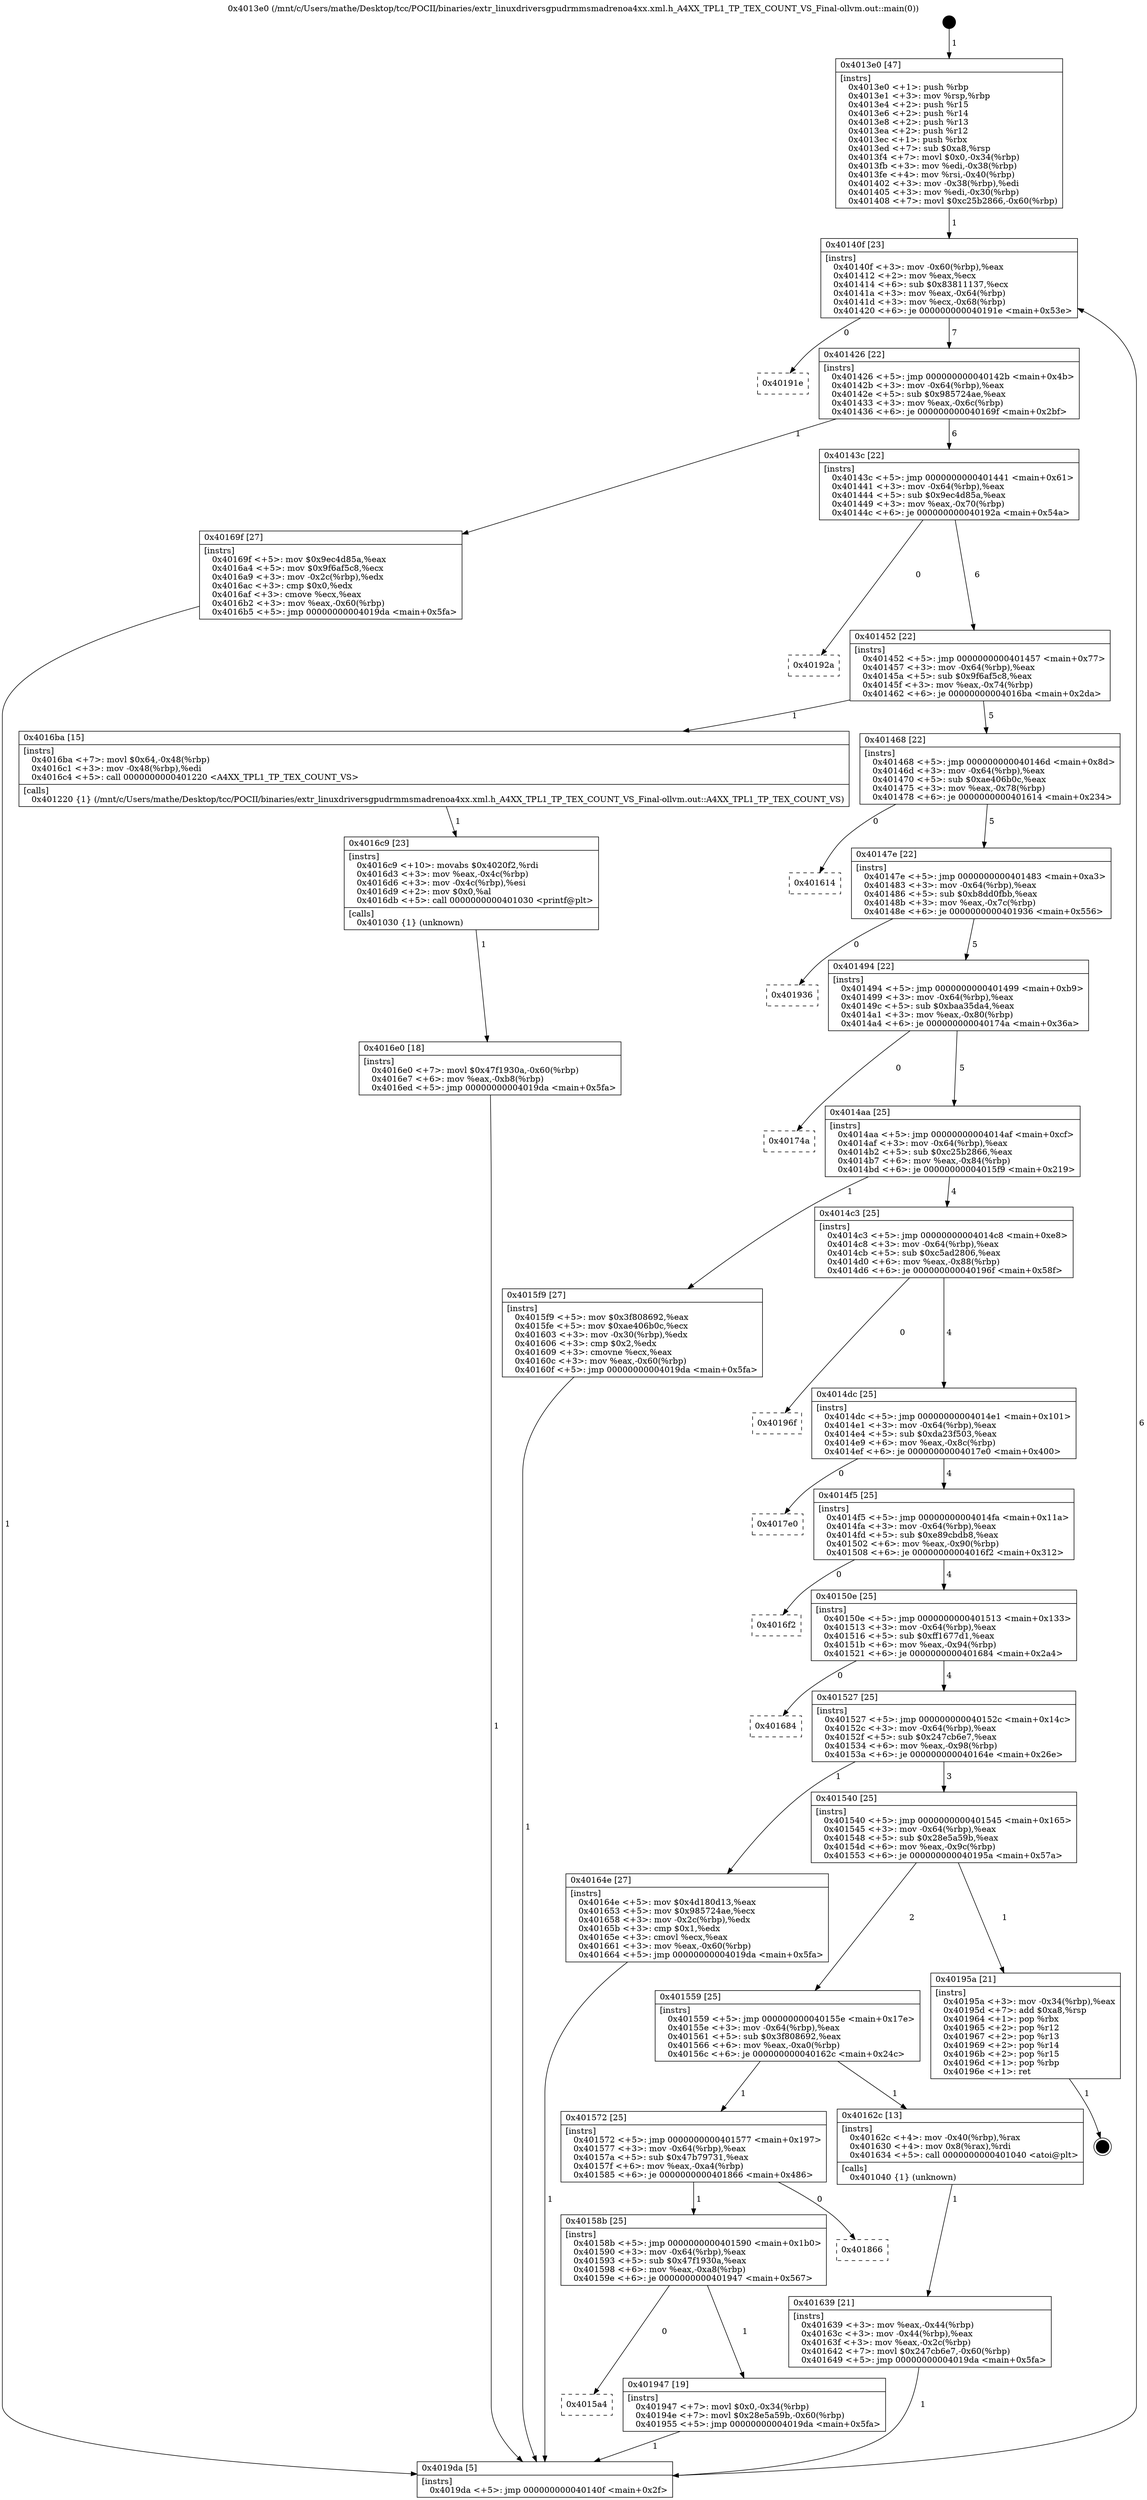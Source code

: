 digraph "0x4013e0" {
  label = "0x4013e0 (/mnt/c/Users/mathe/Desktop/tcc/POCII/binaries/extr_linuxdriversgpudrmmsmadrenoa4xx.xml.h_A4XX_TPL1_TP_TEX_COUNT_VS_Final-ollvm.out::main(0))"
  labelloc = "t"
  node[shape=record]

  Entry [label="",width=0.3,height=0.3,shape=circle,fillcolor=black,style=filled]
  "0x40140f" [label="{
     0x40140f [23]\l
     | [instrs]\l
     &nbsp;&nbsp;0x40140f \<+3\>: mov -0x60(%rbp),%eax\l
     &nbsp;&nbsp;0x401412 \<+2\>: mov %eax,%ecx\l
     &nbsp;&nbsp;0x401414 \<+6\>: sub $0x83811137,%ecx\l
     &nbsp;&nbsp;0x40141a \<+3\>: mov %eax,-0x64(%rbp)\l
     &nbsp;&nbsp;0x40141d \<+3\>: mov %ecx,-0x68(%rbp)\l
     &nbsp;&nbsp;0x401420 \<+6\>: je 000000000040191e \<main+0x53e\>\l
  }"]
  "0x40191e" [label="{
     0x40191e\l
  }", style=dashed]
  "0x401426" [label="{
     0x401426 [22]\l
     | [instrs]\l
     &nbsp;&nbsp;0x401426 \<+5\>: jmp 000000000040142b \<main+0x4b\>\l
     &nbsp;&nbsp;0x40142b \<+3\>: mov -0x64(%rbp),%eax\l
     &nbsp;&nbsp;0x40142e \<+5\>: sub $0x985724ae,%eax\l
     &nbsp;&nbsp;0x401433 \<+3\>: mov %eax,-0x6c(%rbp)\l
     &nbsp;&nbsp;0x401436 \<+6\>: je 000000000040169f \<main+0x2bf\>\l
  }"]
  Exit [label="",width=0.3,height=0.3,shape=circle,fillcolor=black,style=filled,peripheries=2]
  "0x40169f" [label="{
     0x40169f [27]\l
     | [instrs]\l
     &nbsp;&nbsp;0x40169f \<+5\>: mov $0x9ec4d85a,%eax\l
     &nbsp;&nbsp;0x4016a4 \<+5\>: mov $0x9f6af5c8,%ecx\l
     &nbsp;&nbsp;0x4016a9 \<+3\>: mov -0x2c(%rbp),%edx\l
     &nbsp;&nbsp;0x4016ac \<+3\>: cmp $0x0,%edx\l
     &nbsp;&nbsp;0x4016af \<+3\>: cmove %ecx,%eax\l
     &nbsp;&nbsp;0x4016b2 \<+3\>: mov %eax,-0x60(%rbp)\l
     &nbsp;&nbsp;0x4016b5 \<+5\>: jmp 00000000004019da \<main+0x5fa\>\l
  }"]
  "0x40143c" [label="{
     0x40143c [22]\l
     | [instrs]\l
     &nbsp;&nbsp;0x40143c \<+5\>: jmp 0000000000401441 \<main+0x61\>\l
     &nbsp;&nbsp;0x401441 \<+3\>: mov -0x64(%rbp),%eax\l
     &nbsp;&nbsp;0x401444 \<+5\>: sub $0x9ec4d85a,%eax\l
     &nbsp;&nbsp;0x401449 \<+3\>: mov %eax,-0x70(%rbp)\l
     &nbsp;&nbsp;0x40144c \<+6\>: je 000000000040192a \<main+0x54a\>\l
  }"]
  "0x4015a4" [label="{
     0x4015a4\l
  }", style=dashed]
  "0x40192a" [label="{
     0x40192a\l
  }", style=dashed]
  "0x401452" [label="{
     0x401452 [22]\l
     | [instrs]\l
     &nbsp;&nbsp;0x401452 \<+5\>: jmp 0000000000401457 \<main+0x77\>\l
     &nbsp;&nbsp;0x401457 \<+3\>: mov -0x64(%rbp),%eax\l
     &nbsp;&nbsp;0x40145a \<+5\>: sub $0x9f6af5c8,%eax\l
     &nbsp;&nbsp;0x40145f \<+3\>: mov %eax,-0x74(%rbp)\l
     &nbsp;&nbsp;0x401462 \<+6\>: je 00000000004016ba \<main+0x2da\>\l
  }"]
  "0x401947" [label="{
     0x401947 [19]\l
     | [instrs]\l
     &nbsp;&nbsp;0x401947 \<+7\>: movl $0x0,-0x34(%rbp)\l
     &nbsp;&nbsp;0x40194e \<+7\>: movl $0x28e5a59b,-0x60(%rbp)\l
     &nbsp;&nbsp;0x401955 \<+5\>: jmp 00000000004019da \<main+0x5fa\>\l
  }"]
  "0x4016ba" [label="{
     0x4016ba [15]\l
     | [instrs]\l
     &nbsp;&nbsp;0x4016ba \<+7\>: movl $0x64,-0x48(%rbp)\l
     &nbsp;&nbsp;0x4016c1 \<+3\>: mov -0x48(%rbp),%edi\l
     &nbsp;&nbsp;0x4016c4 \<+5\>: call 0000000000401220 \<A4XX_TPL1_TP_TEX_COUNT_VS\>\l
     | [calls]\l
     &nbsp;&nbsp;0x401220 \{1\} (/mnt/c/Users/mathe/Desktop/tcc/POCII/binaries/extr_linuxdriversgpudrmmsmadrenoa4xx.xml.h_A4XX_TPL1_TP_TEX_COUNT_VS_Final-ollvm.out::A4XX_TPL1_TP_TEX_COUNT_VS)\l
  }"]
  "0x401468" [label="{
     0x401468 [22]\l
     | [instrs]\l
     &nbsp;&nbsp;0x401468 \<+5\>: jmp 000000000040146d \<main+0x8d\>\l
     &nbsp;&nbsp;0x40146d \<+3\>: mov -0x64(%rbp),%eax\l
     &nbsp;&nbsp;0x401470 \<+5\>: sub $0xae406b0c,%eax\l
     &nbsp;&nbsp;0x401475 \<+3\>: mov %eax,-0x78(%rbp)\l
     &nbsp;&nbsp;0x401478 \<+6\>: je 0000000000401614 \<main+0x234\>\l
  }"]
  "0x40158b" [label="{
     0x40158b [25]\l
     | [instrs]\l
     &nbsp;&nbsp;0x40158b \<+5\>: jmp 0000000000401590 \<main+0x1b0\>\l
     &nbsp;&nbsp;0x401590 \<+3\>: mov -0x64(%rbp),%eax\l
     &nbsp;&nbsp;0x401593 \<+5\>: sub $0x47f1930a,%eax\l
     &nbsp;&nbsp;0x401598 \<+6\>: mov %eax,-0xa8(%rbp)\l
     &nbsp;&nbsp;0x40159e \<+6\>: je 0000000000401947 \<main+0x567\>\l
  }"]
  "0x401614" [label="{
     0x401614\l
  }", style=dashed]
  "0x40147e" [label="{
     0x40147e [22]\l
     | [instrs]\l
     &nbsp;&nbsp;0x40147e \<+5\>: jmp 0000000000401483 \<main+0xa3\>\l
     &nbsp;&nbsp;0x401483 \<+3\>: mov -0x64(%rbp),%eax\l
     &nbsp;&nbsp;0x401486 \<+5\>: sub $0xb8dd0fbb,%eax\l
     &nbsp;&nbsp;0x40148b \<+3\>: mov %eax,-0x7c(%rbp)\l
     &nbsp;&nbsp;0x40148e \<+6\>: je 0000000000401936 \<main+0x556\>\l
  }"]
  "0x401866" [label="{
     0x401866\l
  }", style=dashed]
  "0x401936" [label="{
     0x401936\l
  }", style=dashed]
  "0x401494" [label="{
     0x401494 [22]\l
     | [instrs]\l
     &nbsp;&nbsp;0x401494 \<+5\>: jmp 0000000000401499 \<main+0xb9\>\l
     &nbsp;&nbsp;0x401499 \<+3\>: mov -0x64(%rbp),%eax\l
     &nbsp;&nbsp;0x40149c \<+5\>: sub $0xbaa35da4,%eax\l
     &nbsp;&nbsp;0x4014a1 \<+3\>: mov %eax,-0x80(%rbp)\l
     &nbsp;&nbsp;0x4014a4 \<+6\>: je 000000000040174a \<main+0x36a\>\l
  }"]
  "0x4016e0" [label="{
     0x4016e0 [18]\l
     | [instrs]\l
     &nbsp;&nbsp;0x4016e0 \<+7\>: movl $0x47f1930a,-0x60(%rbp)\l
     &nbsp;&nbsp;0x4016e7 \<+6\>: mov %eax,-0xb8(%rbp)\l
     &nbsp;&nbsp;0x4016ed \<+5\>: jmp 00000000004019da \<main+0x5fa\>\l
  }"]
  "0x40174a" [label="{
     0x40174a\l
  }", style=dashed]
  "0x4014aa" [label="{
     0x4014aa [25]\l
     | [instrs]\l
     &nbsp;&nbsp;0x4014aa \<+5\>: jmp 00000000004014af \<main+0xcf\>\l
     &nbsp;&nbsp;0x4014af \<+3\>: mov -0x64(%rbp),%eax\l
     &nbsp;&nbsp;0x4014b2 \<+5\>: sub $0xc25b2866,%eax\l
     &nbsp;&nbsp;0x4014b7 \<+6\>: mov %eax,-0x84(%rbp)\l
     &nbsp;&nbsp;0x4014bd \<+6\>: je 00000000004015f9 \<main+0x219\>\l
  }"]
  "0x4016c9" [label="{
     0x4016c9 [23]\l
     | [instrs]\l
     &nbsp;&nbsp;0x4016c9 \<+10\>: movabs $0x4020f2,%rdi\l
     &nbsp;&nbsp;0x4016d3 \<+3\>: mov %eax,-0x4c(%rbp)\l
     &nbsp;&nbsp;0x4016d6 \<+3\>: mov -0x4c(%rbp),%esi\l
     &nbsp;&nbsp;0x4016d9 \<+2\>: mov $0x0,%al\l
     &nbsp;&nbsp;0x4016db \<+5\>: call 0000000000401030 \<printf@plt\>\l
     | [calls]\l
     &nbsp;&nbsp;0x401030 \{1\} (unknown)\l
  }"]
  "0x4015f9" [label="{
     0x4015f9 [27]\l
     | [instrs]\l
     &nbsp;&nbsp;0x4015f9 \<+5\>: mov $0x3f808692,%eax\l
     &nbsp;&nbsp;0x4015fe \<+5\>: mov $0xae406b0c,%ecx\l
     &nbsp;&nbsp;0x401603 \<+3\>: mov -0x30(%rbp),%edx\l
     &nbsp;&nbsp;0x401606 \<+3\>: cmp $0x2,%edx\l
     &nbsp;&nbsp;0x401609 \<+3\>: cmovne %ecx,%eax\l
     &nbsp;&nbsp;0x40160c \<+3\>: mov %eax,-0x60(%rbp)\l
     &nbsp;&nbsp;0x40160f \<+5\>: jmp 00000000004019da \<main+0x5fa\>\l
  }"]
  "0x4014c3" [label="{
     0x4014c3 [25]\l
     | [instrs]\l
     &nbsp;&nbsp;0x4014c3 \<+5\>: jmp 00000000004014c8 \<main+0xe8\>\l
     &nbsp;&nbsp;0x4014c8 \<+3\>: mov -0x64(%rbp),%eax\l
     &nbsp;&nbsp;0x4014cb \<+5\>: sub $0xc5ad2806,%eax\l
     &nbsp;&nbsp;0x4014d0 \<+6\>: mov %eax,-0x88(%rbp)\l
     &nbsp;&nbsp;0x4014d6 \<+6\>: je 000000000040196f \<main+0x58f\>\l
  }"]
  "0x4019da" [label="{
     0x4019da [5]\l
     | [instrs]\l
     &nbsp;&nbsp;0x4019da \<+5\>: jmp 000000000040140f \<main+0x2f\>\l
  }"]
  "0x4013e0" [label="{
     0x4013e0 [47]\l
     | [instrs]\l
     &nbsp;&nbsp;0x4013e0 \<+1\>: push %rbp\l
     &nbsp;&nbsp;0x4013e1 \<+3\>: mov %rsp,%rbp\l
     &nbsp;&nbsp;0x4013e4 \<+2\>: push %r15\l
     &nbsp;&nbsp;0x4013e6 \<+2\>: push %r14\l
     &nbsp;&nbsp;0x4013e8 \<+2\>: push %r13\l
     &nbsp;&nbsp;0x4013ea \<+2\>: push %r12\l
     &nbsp;&nbsp;0x4013ec \<+1\>: push %rbx\l
     &nbsp;&nbsp;0x4013ed \<+7\>: sub $0xa8,%rsp\l
     &nbsp;&nbsp;0x4013f4 \<+7\>: movl $0x0,-0x34(%rbp)\l
     &nbsp;&nbsp;0x4013fb \<+3\>: mov %edi,-0x38(%rbp)\l
     &nbsp;&nbsp;0x4013fe \<+4\>: mov %rsi,-0x40(%rbp)\l
     &nbsp;&nbsp;0x401402 \<+3\>: mov -0x38(%rbp),%edi\l
     &nbsp;&nbsp;0x401405 \<+3\>: mov %edi,-0x30(%rbp)\l
     &nbsp;&nbsp;0x401408 \<+7\>: movl $0xc25b2866,-0x60(%rbp)\l
  }"]
  "0x401639" [label="{
     0x401639 [21]\l
     | [instrs]\l
     &nbsp;&nbsp;0x401639 \<+3\>: mov %eax,-0x44(%rbp)\l
     &nbsp;&nbsp;0x40163c \<+3\>: mov -0x44(%rbp),%eax\l
     &nbsp;&nbsp;0x40163f \<+3\>: mov %eax,-0x2c(%rbp)\l
     &nbsp;&nbsp;0x401642 \<+7\>: movl $0x247cb6e7,-0x60(%rbp)\l
     &nbsp;&nbsp;0x401649 \<+5\>: jmp 00000000004019da \<main+0x5fa\>\l
  }"]
  "0x40196f" [label="{
     0x40196f\l
  }", style=dashed]
  "0x4014dc" [label="{
     0x4014dc [25]\l
     | [instrs]\l
     &nbsp;&nbsp;0x4014dc \<+5\>: jmp 00000000004014e1 \<main+0x101\>\l
     &nbsp;&nbsp;0x4014e1 \<+3\>: mov -0x64(%rbp),%eax\l
     &nbsp;&nbsp;0x4014e4 \<+5\>: sub $0xda23f503,%eax\l
     &nbsp;&nbsp;0x4014e9 \<+6\>: mov %eax,-0x8c(%rbp)\l
     &nbsp;&nbsp;0x4014ef \<+6\>: je 00000000004017e0 \<main+0x400\>\l
  }"]
  "0x401572" [label="{
     0x401572 [25]\l
     | [instrs]\l
     &nbsp;&nbsp;0x401572 \<+5\>: jmp 0000000000401577 \<main+0x197\>\l
     &nbsp;&nbsp;0x401577 \<+3\>: mov -0x64(%rbp),%eax\l
     &nbsp;&nbsp;0x40157a \<+5\>: sub $0x47b79731,%eax\l
     &nbsp;&nbsp;0x40157f \<+6\>: mov %eax,-0xa4(%rbp)\l
     &nbsp;&nbsp;0x401585 \<+6\>: je 0000000000401866 \<main+0x486\>\l
  }"]
  "0x4017e0" [label="{
     0x4017e0\l
  }", style=dashed]
  "0x4014f5" [label="{
     0x4014f5 [25]\l
     | [instrs]\l
     &nbsp;&nbsp;0x4014f5 \<+5\>: jmp 00000000004014fa \<main+0x11a\>\l
     &nbsp;&nbsp;0x4014fa \<+3\>: mov -0x64(%rbp),%eax\l
     &nbsp;&nbsp;0x4014fd \<+5\>: sub $0xe89cbdb8,%eax\l
     &nbsp;&nbsp;0x401502 \<+6\>: mov %eax,-0x90(%rbp)\l
     &nbsp;&nbsp;0x401508 \<+6\>: je 00000000004016f2 \<main+0x312\>\l
  }"]
  "0x40162c" [label="{
     0x40162c [13]\l
     | [instrs]\l
     &nbsp;&nbsp;0x40162c \<+4\>: mov -0x40(%rbp),%rax\l
     &nbsp;&nbsp;0x401630 \<+4\>: mov 0x8(%rax),%rdi\l
     &nbsp;&nbsp;0x401634 \<+5\>: call 0000000000401040 \<atoi@plt\>\l
     | [calls]\l
     &nbsp;&nbsp;0x401040 \{1\} (unknown)\l
  }"]
  "0x4016f2" [label="{
     0x4016f2\l
  }", style=dashed]
  "0x40150e" [label="{
     0x40150e [25]\l
     | [instrs]\l
     &nbsp;&nbsp;0x40150e \<+5\>: jmp 0000000000401513 \<main+0x133\>\l
     &nbsp;&nbsp;0x401513 \<+3\>: mov -0x64(%rbp),%eax\l
     &nbsp;&nbsp;0x401516 \<+5\>: sub $0xff1677d1,%eax\l
     &nbsp;&nbsp;0x40151b \<+6\>: mov %eax,-0x94(%rbp)\l
     &nbsp;&nbsp;0x401521 \<+6\>: je 0000000000401684 \<main+0x2a4\>\l
  }"]
  "0x401559" [label="{
     0x401559 [25]\l
     | [instrs]\l
     &nbsp;&nbsp;0x401559 \<+5\>: jmp 000000000040155e \<main+0x17e\>\l
     &nbsp;&nbsp;0x40155e \<+3\>: mov -0x64(%rbp),%eax\l
     &nbsp;&nbsp;0x401561 \<+5\>: sub $0x3f808692,%eax\l
     &nbsp;&nbsp;0x401566 \<+6\>: mov %eax,-0xa0(%rbp)\l
     &nbsp;&nbsp;0x40156c \<+6\>: je 000000000040162c \<main+0x24c\>\l
  }"]
  "0x401684" [label="{
     0x401684\l
  }", style=dashed]
  "0x401527" [label="{
     0x401527 [25]\l
     | [instrs]\l
     &nbsp;&nbsp;0x401527 \<+5\>: jmp 000000000040152c \<main+0x14c\>\l
     &nbsp;&nbsp;0x40152c \<+3\>: mov -0x64(%rbp),%eax\l
     &nbsp;&nbsp;0x40152f \<+5\>: sub $0x247cb6e7,%eax\l
     &nbsp;&nbsp;0x401534 \<+6\>: mov %eax,-0x98(%rbp)\l
     &nbsp;&nbsp;0x40153a \<+6\>: je 000000000040164e \<main+0x26e\>\l
  }"]
  "0x40195a" [label="{
     0x40195a [21]\l
     | [instrs]\l
     &nbsp;&nbsp;0x40195a \<+3\>: mov -0x34(%rbp),%eax\l
     &nbsp;&nbsp;0x40195d \<+7\>: add $0xa8,%rsp\l
     &nbsp;&nbsp;0x401964 \<+1\>: pop %rbx\l
     &nbsp;&nbsp;0x401965 \<+2\>: pop %r12\l
     &nbsp;&nbsp;0x401967 \<+2\>: pop %r13\l
     &nbsp;&nbsp;0x401969 \<+2\>: pop %r14\l
     &nbsp;&nbsp;0x40196b \<+2\>: pop %r15\l
     &nbsp;&nbsp;0x40196d \<+1\>: pop %rbp\l
     &nbsp;&nbsp;0x40196e \<+1\>: ret\l
  }"]
  "0x40164e" [label="{
     0x40164e [27]\l
     | [instrs]\l
     &nbsp;&nbsp;0x40164e \<+5\>: mov $0x4d180d13,%eax\l
     &nbsp;&nbsp;0x401653 \<+5\>: mov $0x985724ae,%ecx\l
     &nbsp;&nbsp;0x401658 \<+3\>: mov -0x2c(%rbp),%edx\l
     &nbsp;&nbsp;0x40165b \<+3\>: cmp $0x1,%edx\l
     &nbsp;&nbsp;0x40165e \<+3\>: cmovl %ecx,%eax\l
     &nbsp;&nbsp;0x401661 \<+3\>: mov %eax,-0x60(%rbp)\l
     &nbsp;&nbsp;0x401664 \<+5\>: jmp 00000000004019da \<main+0x5fa\>\l
  }"]
  "0x401540" [label="{
     0x401540 [25]\l
     | [instrs]\l
     &nbsp;&nbsp;0x401540 \<+5\>: jmp 0000000000401545 \<main+0x165\>\l
     &nbsp;&nbsp;0x401545 \<+3\>: mov -0x64(%rbp),%eax\l
     &nbsp;&nbsp;0x401548 \<+5\>: sub $0x28e5a59b,%eax\l
     &nbsp;&nbsp;0x40154d \<+6\>: mov %eax,-0x9c(%rbp)\l
     &nbsp;&nbsp;0x401553 \<+6\>: je 000000000040195a \<main+0x57a\>\l
  }"]
  Entry -> "0x4013e0" [label=" 1"]
  "0x40140f" -> "0x40191e" [label=" 0"]
  "0x40140f" -> "0x401426" [label=" 7"]
  "0x40195a" -> Exit [label=" 1"]
  "0x401426" -> "0x40169f" [label=" 1"]
  "0x401426" -> "0x40143c" [label=" 6"]
  "0x401947" -> "0x4019da" [label=" 1"]
  "0x40143c" -> "0x40192a" [label=" 0"]
  "0x40143c" -> "0x401452" [label=" 6"]
  "0x40158b" -> "0x4015a4" [label=" 0"]
  "0x401452" -> "0x4016ba" [label=" 1"]
  "0x401452" -> "0x401468" [label=" 5"]
  "0x40158b" -> "0x401947" [label=" 1"]
  "0x401468" -> "0x401614" [label=" 0"]
  "0x401468" -> "0x40147e" [label=" 5"]
  "0x401572" -> "0x40158b" [label=" 1"]
  "0x40147e" -> "0x401936" [label=" 0"]
  "0x40147e" -> "0x401494" [label=" 5"]
  "0x401572" -> "0x401866" [label=" 0"]
  "0x401494" -> "0x40174a" [label=" 0"]
  "0x401494" -> "0x4014aa" [label=" 5"]
  "0x4016e0" -> "0x4019da" [label=" 1"]
  "0x4014aa" -> "0x4015f9" [label=" 1"]
  "0x4014aa" -> "0x4014c3" [label=" 4"]
  "0x4015f9" -> "0x4019da" [label=" 1"]
  "0x4013e0" -> "0x40140f" [label=" 1"]
  "0x4019da" -> "0x40140f" [label=" 6"]
  "0x4016c9" -> "0x4016e0" [label=" 1"]
  "0x4014c3" -> "0x40196f" [label=" 0"]
  "0x4014c3" -> "0x4014dc" [label=" 4"]
  "0x4016ba" -> "0x4016c9" [label=" 1"]
  "0x4014dc" -> "0x4017e0" [label=" 0"]
  "0x4014dc" -> "0x4014f5" [label=" 4"]
  "0x40169f" -> "0x4019da" [label=" 1"]
  "0x4014f5" -> "0x4016f2" [label=" 0"]
  "0x4014f5" -> "0x40150e" [label=" 4"]
  "0x40164e" -> "0x4019da" [label=" 1"]
  "0x40150e" -> "0x401684" [label=" 0"]
  "0x40150e" -> "0x401527" [label=" 4"]
  "0x40162c" -> "0x401639" [label=" 1"]
  "0x401527" -> "0x40164e" [label=" 1"]
  "0x401527" -> "0x401540" [label=" 3"]
  "0x401559" -> "0x401572" [label=" 1"]
  "0x401540" -> "0x40195a" [label=" 1"]
  "0x401540" -> "0x401559" [label=" 2"]
  "0x401639" -> "0x4019da" [label=" 1"]
  "0x401559" -> "0x40162c" [label=" 1"]
}
